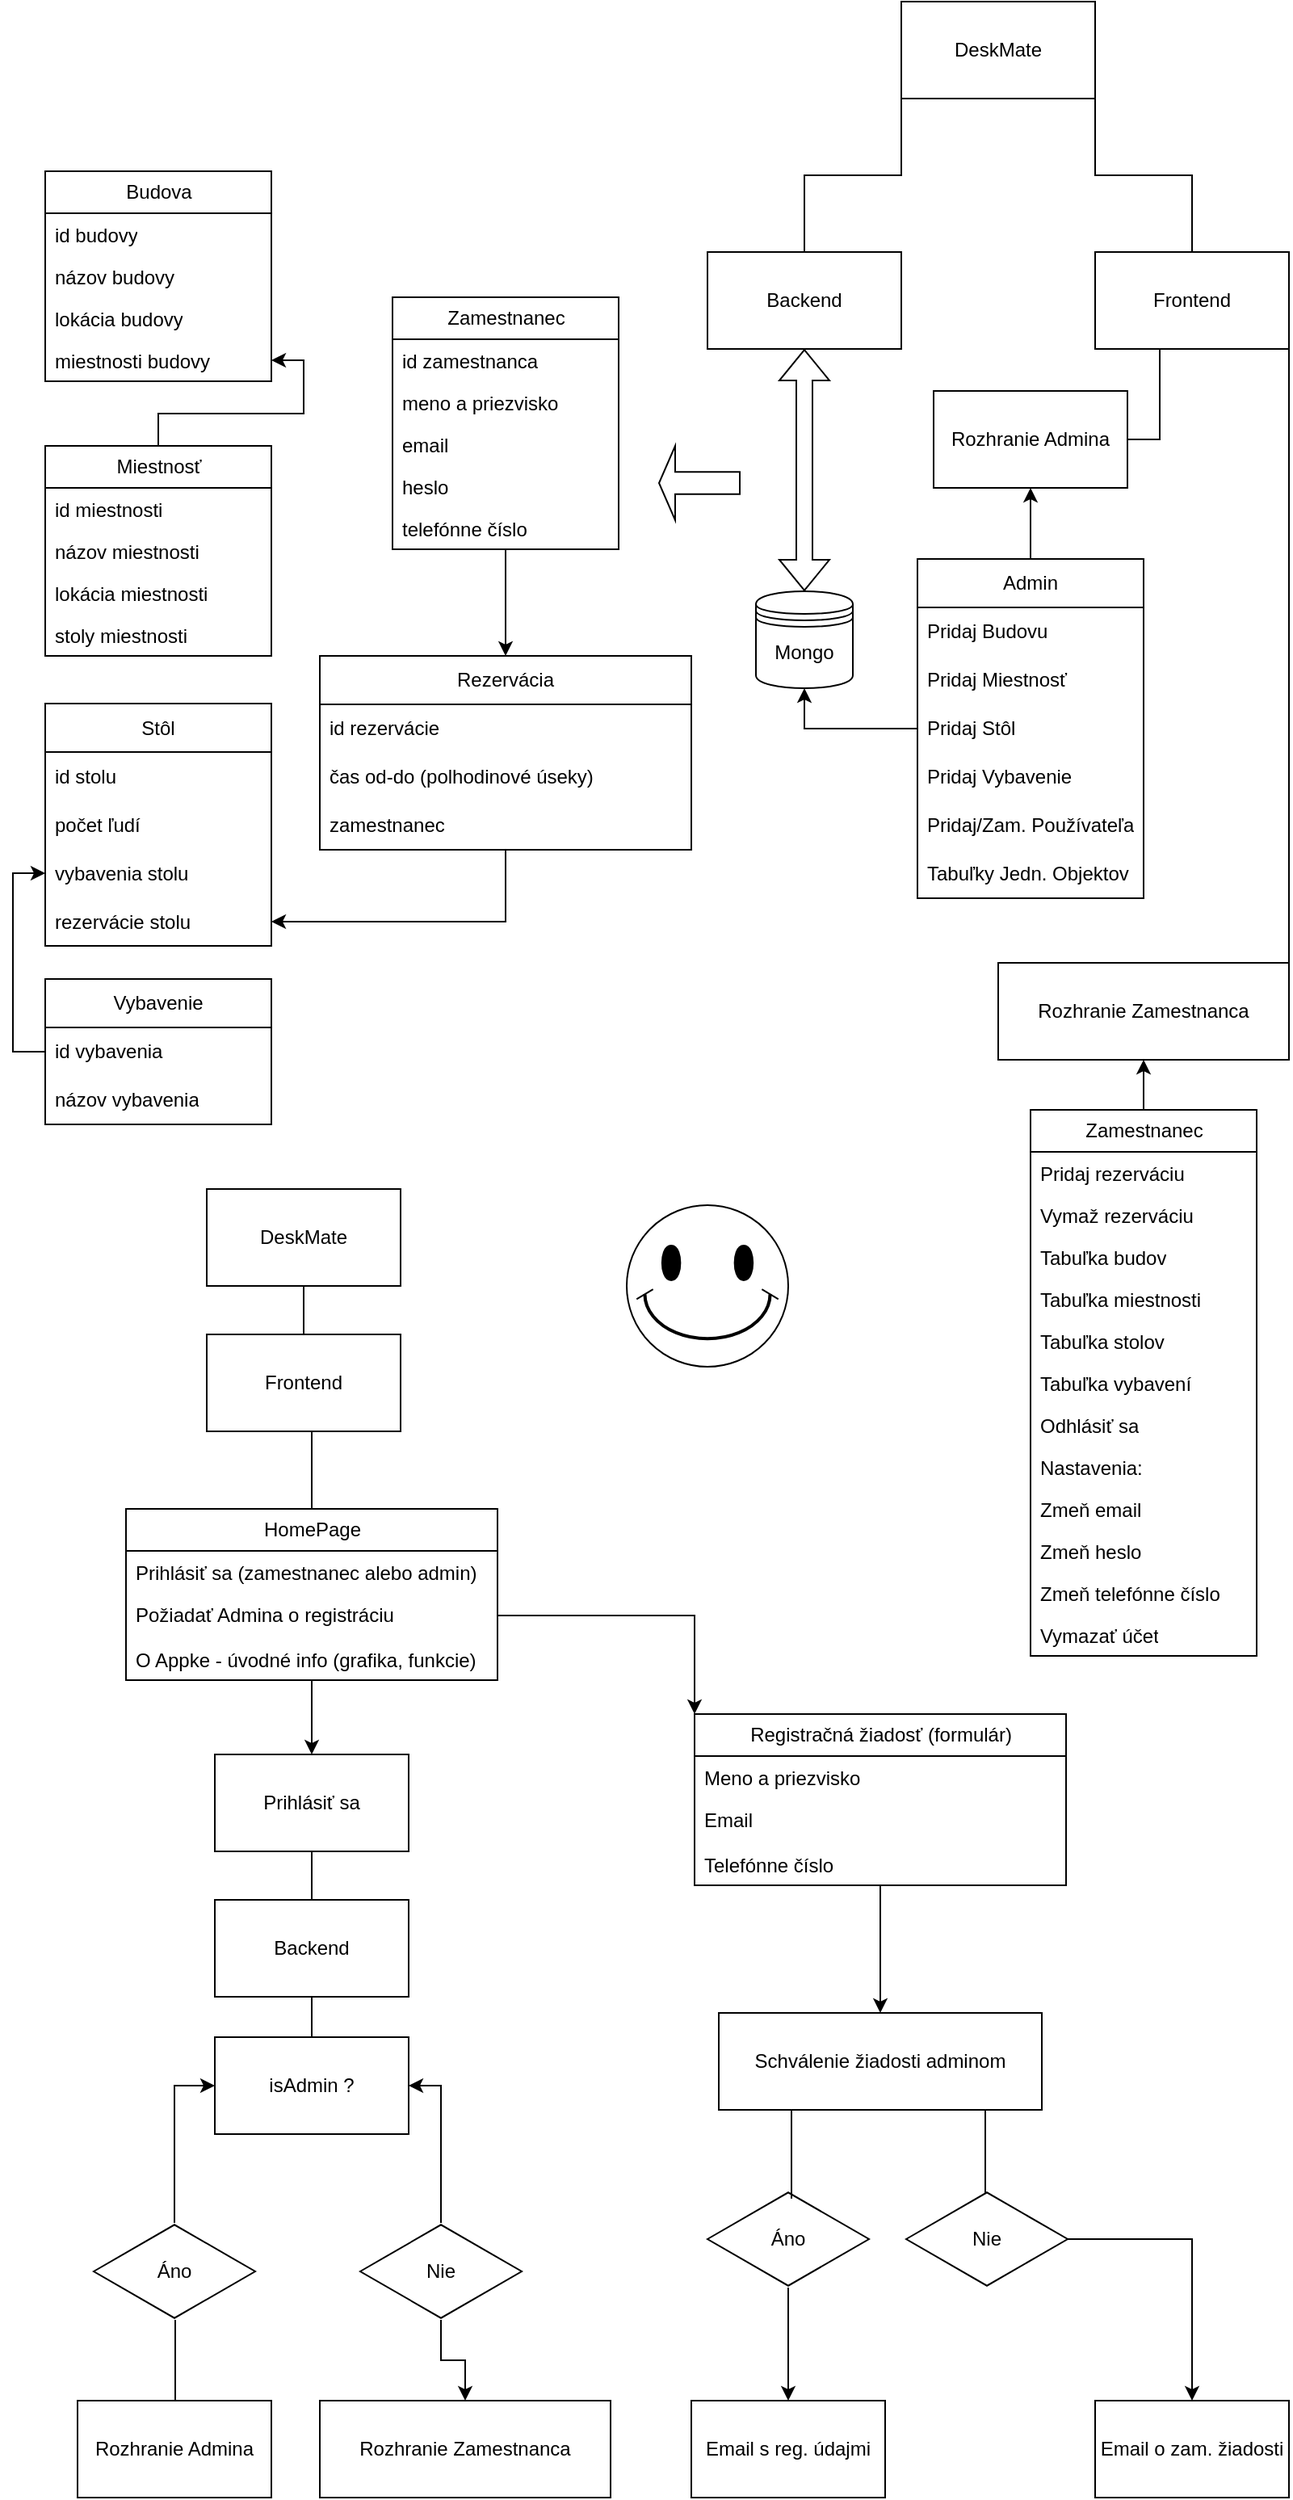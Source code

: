 <mxfile version="24.2.3" type="github">
  <diagram name="Page-1" id="oZuhBYSjez9JarksrdzC">
    <mxGraphModel dx="1042" dy="569" grid="1" gridSize="10" guides="1" tooltips="1" connect="1" arrows="1" fold="1" page="1" pageScale="1" pageWidth="827" pageHeight="1169" math="0" shadow="0">
      <root>
        <mxCell id="0" />
        <mxCell id="1" parent="0" />
        <mxCell id="7eV821tfFIHRaUn_tdl3-109" style="edgeStyle=orthogonalEdgeStyle;rounded=0;orthogonalLoop=1;jettySize=auto;html=1;entryX=0.5;entryY=1;entryDx=0;entryDy=0;" parent="1" source="7eV821tfFIHRaUn_tdl3-3" target="7eV821tfFIHRaUn_tdl3-82" edge="1">
          <mxGeometry relative="1" as="geometry" />
        </mxCell>
        <mxCell id="7eV821tfFIHRaUn_tdl3-110" style="edgeStyle=orthogonalEdgeStyle;rounded=0;orthogonalLoop=1;jettySize=auto;html=1;entryX=0.5;entryY=1;entryDx=0;entryDy=0;" parent="1" source="7eV821tfFIHRaUn_tdl3-3" target="7eV821tfFIHRaUn_tdl3-71" edge="1">
          <mxGeometry relative="1" as="geometry" />
        </mxCell>
        <mxCell id="7eV821tfFIHRaUn_tdl3-3" value="Admin" style="swimlane;fontStyle=0;childLayout=stackLayout;horizontal=1;startSize=30;horizontalStack=0;resizeParent=1;resizeParentMax=0;resizeLast=0;collapsible=1;marginBottom=0;whiteSpace=wrap;html=1;" parent="1" vertex="1">
          <mxGeometry x="580" y="420" width="140" height="210" as="geometry" />
        </mxCell>
        <mxCell id="7eV821tfFIHRaUn_tdl3-6" value="Pridaj Budovu&amp;nbsp;" style="text;strokeColor=none;fillColor=none;align=left;verticalAlign=middle;spacingLeft=4;spacingRight=4;overflow=hidden;points=[[0,0.5],[1,0.5]];portConstraint=eastwest;rotatable=0;whiteSpace=wrap;html=1;" parent="7eV821tfFIHRaUn_tdl3-3" vertex="1">
          <mxGeometry y="30" width="140" height="30" as="geometry" />
        </mxCell>
        <mxCell id="7eV821tfFIHRaUn_tdl3-7" value="Pridaj Miestnosť" style="text;strokeColor=none;fillColor=none;align=left;verticalAlign=middle;spacingLeft=4;spacingRight=4;overflow=hidden;points=[[0,0.5],[1,0.5]];portConstraint=eastwest;rotatable=0;whiteSpace=wrap;html=1;" parent="7eV821tfFIHRaUn_tdl3-3" vertex="1">
          <mxGeometry y="60" width="140" height="30" as="geometry" />
        </mxCell>
        <mxCell id="7eV821tfFIHRaUn_tdl3-8" value="Pridaj Stôl" style="text;strokeColor=none;fillColor=none;align=left;verticalAlign=middle;spacingLeft=4;spacingRight=4;overflow=hidden;points=[[0,0.5],[1,0.5]];portConstraint=eastwest;rotatable=0;whiteSpace=wrap;html=1;" parent="7eV821tfFIHRaUn_tdl3-3" vertex="1">
          <mxGeometry y="90" width="140" height="30" as="geometry" />
        </mxCell>
        <mxCell id="7eV821tfFIHRaUn_tdl3-9" value="Pridaj Vybavenie" style="text;strokeColor=none;fillColor=none;align=left;verticalAlign=middle;spacingLeft=4;spacingRight=4;overflow=hidden;points=[[0,0.5],[1,0.5]];portConstraint=eastwest;rotatable=0;whiteSpace=wrap;html=1;" parent="7eV821tfFIHRaUn_tdl3-3" vertex="1">
          <mxGeometry y="120" width="140" height="30" as="geometry" />
        </mxCell>
        <mxCell id="7eV821tfFIHRaUn_tdl3-153" value="Pridaj/Zam. Používateľa" style="text;strokeColor=none;fillColor=none;align=left;verticalAlign=middle;spacingLeft=4;spacingRight=4;overflow=hidden;points=[[0,0.5],[1,0.5]];portConstraint=eastwest;rotatable=0;whiteSpace=wrap;html=1;" parent="7eV821tfFIHRaUn_tdl3-3" vertex="1">
          <mxGeometry y="150" width="140" height="30" as="geometry" />
        </mxCell>
        <mxCell id="fKRs-jfnS8gb7TYO7JoP-1" value="Tabuľky Jedn. Objektov" style="text;strokeColor=none;fillColor=none;align=left;verticalAlign=middle;spacingLeft=4;spacingRight=4;overflow=hidden;points=[[0,0.5],[1,0.5]];portConstraint=eastwest;rotatable=0;whiteSpace=wrap;html=1;" parent="7eV821tfFIHRaUn_tdl3-3" vertex="1">
          <mxGeometry y="180" width="140" height="30" as="geometry" />
        </mxCell>
        <UserObject label="DeskMate" treeRoot="1" id="7eV821tfFIHRaUn_tdl3-12">
          <mxCell style="whiteSpace=wrap;html=1;align=center;treeFolding=1;treeMoving=1;newEdgeStyle={&quot;edgeStyle&quot;:&quot;elbowEdgeStyle&quot;,&quot;startArrow&quot;:&quot;none&quot;,&quot;endArrow&quot;:&quot;none&quot;};" parent="1" vertex="1">
            <mxGeometry x="570" y="75" width="120" height="60" as="geometry" />
          </mxCell>
        </UserObject>
        <mxCell id="7eV821tfFIHRaUn_tdl3-102" style="edgeStyle=elbowEdgeStyle;rounded=0;orthogonalLoop=1;jettySize=auto;html=1;startArrow=none;endArrow=none;entryX=1;entryY=1;entryDx=0;entryDy=0;" parent="1" source="7eV821tfFIHRaUn_tdl3-53" target="7eV821tfFIHRaUn_tdl3-12" edge="1">
          <mxGeometry relative="1" as="geometry" />
        </mxCell>
        <mxCell id="7eV821tfFIHRaUn_tdl3-111" style="edgeStyle=elbowEdgeStyle;rounded=0;orthogonalLoop=1;jettySize=auto;html=1;startArrow=none;endArrow=none;entryX=1;entryY=0;entryDx=0;entryDy=0;" parent="1" source="7eV821tfFIHRaUn_tdl3-53" target="7eV821tfFIHRaUn_tdl3-83" edge="1">
          <mxGeometry relative="1" as="geometry" />
        </mxCell>
        <UserObject label="Frontend" treeRoot="1" id="7eV821tfFIHRaUn_tdl3-53">
          <mxCell style="whiteSpace=wrap;html=1;align=center;treeFolding=1;treeMoving=1;newEdgeStyle={&quot;edgeStyle&quot;:&quot;elbowEdgeStyle&quot;,&quot;startArrow&quot;:&quot;none&quot;,&quot;endArrow&quot;:&quot;none&quot;};" parent="1" vertex="1">
            <mxGeometry x="690" y="230" width="120" height="60" as="geometry" />
          </mxCell>
        </UserObject>
        <mxCell id="7eV821tfFIHRaUn_tdl3-78" value="" style="group" parent="1" vertex="1" connectable="0">
          <mxGeometry x="420" y="230" width="150" height="270" as="geometry" />
        </mxCell>
        <mxCell id="7eV821tfFIHRaUn_tdl3-76" value="" style="shape=singleArrow;direction=west;whiteSpace=wrap;html=1;" parent="7eV821tfFIHRaUn_tdl3-78" vertex="1">
          <mxGeometry y="120" width="50" height="46" as="geometry" />
        </mxCell>
        <mxCell id="7eV821tfFIHRaUn_tdl3-77" value="" style="group" parent="7eV821tfFIHRaUn_tdl3-78" vertex="1" connectable="0">
          <mxGeometry x="30" width="120" height="270" as="geometry" />
        </mxCell>
        <UserObject label="Backend" treeRoot="1" id="7eV821tfFIHRaUn_tdl3-54">
          <mxCell style="whiteSpace=wrap;html=1;align=center;treeFolding=1;treeMoving=1;newEdgeStyle={&quot;edgeStyle&quot;:&quot;elbowEdgeStyle&quot;,&quot;startArrow&quot;:&quot;none&quot;,&quot;endArrow&quot;:&quot;none&quot;};" parent="7eV821tfFIHRaUn_tdl3-77" vertex="1">
            <mxGeometry width="120" height="60" as="geometry" />
          </mxCell>
        </UserObject>
        <mxCell id="7eV821tfFIHRaUn_tdl3-73" value="" style="group" parent="7eV821tfFIHRaUn_tdl3-77" vertex="1" connectable="0">
          <mxGeometry x="30" y="210" width="60" height="60" as="geometry" />
        </mxCell>
        <mxCell id="7eV821tfFIHRaUn_tdl3-71" value="" style="shape=datastore;whiteSpace=wrap;html=1;" parent="7eV821tfFIHRaUn_tdl3-73" vertex="1">
          <mxGeometry width="60" height="60" as="geometry" />
        </mxCell>
        <mxCell id="7eV821tfFIHRaUn_tdl3-72" value="Mongo" style="text;html=1;align=center;verticalAlign=middle;whiteSpace=wrap;rounded=0;" parent="7eV821tfFIHRaUn_tdl3-73" vertex="1">
          <mxGeometry y="23" width="60" height="30" as="geometry" />
        </mxCell>
        <mxCell id="7eV821tfFIHRaUn_tdl3-75" value="" style="shape=flexArrow;endArrow=classic;startArrow=classic;html=1;rounded=0;entryX=0.5;entryY=1;entryDx=0;entryDy=0;exitX=0.5;exitY=0;exitDx=0;exitDy=0;" parent="7eV821tfFIHRaUn_tdl3-77" source="7eV821tfFIHRaUn_tdl3-71" target="7eV821tfFIHRaUn_tdl3-54" edge="1">
          <mxGeometry width="100" height="100" relative="1" as="geometry">
            <mxPoint y="200" as="sourcePoint" />
            <mxPoint x="100" y="100" as="targetPoint" />
          </mxGeometry>
        </mxCell>
        <mxCell id="7eV821tfFIHRaUn_tdl3-17" value="Budova" style="swimlane;fontStyle=0;childLayout=stackLayout;horizontal=1;startSize=26;fillColor=none;horizontalStack=0;resizeParent=1;resizeParentMax=0;resizeLast=0;collapsible=1;marginBottom=0;html=1;container=0;" parent="1" vertex="1">
          <mxGeometry x="40" y="180" width="140" height="130" as="geometry" />
        </mxCell>
        <mxCell id="7eV821tfFIHRaUn_tdl3-46" style="edgeStyle=orthogonalEdgeStyle;rounded=0;orthogonalLoop=1;jettySize=auto;html=1;entryX=1;entryY=0.5;entryDx=0;entryDy=0;" parent="1" source="7eV821tfFIHRaUn_tdl3-25" target="7eV821tfFIHRaUn_tdl3-35" edge="1">
          <mxGeometry relative="1" as="geometry" />
        </mxCell>
        <mxCell id="7eV821tfFIHRaUn_tdl3-25" value="Miestnosť" style="swimlane;fontStyle=0;childLayout=stackLayout;horizontal=1;startSize=26;fillColor=none;horizontalStack=0;resizeParent=1;resizeParentMax=0;resizeLast=0;collapsible=1;marginBottom=0;html=1;container=0;" parent="1" vertex="1">
          <mxGeometry x="40" y="350" width="140" height="130" as="geometry" />
        </mxCell>
        <mxCell id="7eV821tfFIHRaUn_tdl3-19" value="id budovy" style="text;strokeColor=none;fillColor=none;align=left;verticalAlign=top;spacingLeft=4;spacingRight=4;overflow=hidden;rotatable=0;points=[[0,0.5],[1,0.5]];portConstraint=eastwest;whiteSpace=wrap;html=1;container=0;" parent="1" vertex="1">
          <mxGeometry x="40" y="206" width="140" height="26" as="geometry" />
        </mxCell>
        <mxCell id="7eV821tfFIHRaUn_tdl3-20" value="názov budovy" style="text;strokeColor=none;fillColor=none;align=left;verticalAlign=top;spacingLeft=4;spacingRight=4;overflow=hidden;rotatable=0;points=[[0,0.5],[1,0.5]];portConstraint=eastwest;whiteSpace=wrap;html=1;container=0;" parent="1" vertex="1">
          <mxGeometry x="40" y="232" width="140" height="26" as="geometry" />
        </mxCell>
        <mxCell id="7eV821tfFIHRaUn_tdl3-24" value="lokácia budovy" style="text;strokeColor=none;fillColor=none;align=left;verticalAlign=top;spacingLeft=4;spacingRight=4;overflow=hidden;rotatable=0;points=[[0,0.5],[1,0.5]];portConstraint=eastwest;whiteSpace=wrap;html=1;container=0;" parent="1" vertex="1">
          <mxGeometry x="40" y="258" width="140" height="26" as="geometry" />
        </mxCell>
        <mxCell id="7eV821tfFIHRaUn_tdl3-35" value="miestnosti budovy" style="text;strokeColor=none;fillColor=none;align=left;verticalAlign=top;spacingLeft=4;spacingRight=4;overflow=hidden;rotatable=0;points=[[0,0.5],[1,0.5]];portConstraint=eastwest;whiteSpace=wrap;html=1;container=0;" parent="1" vertex="1">
          <mxGeometry x="40" y="284" width="140" height="26" as="geometry" />
        </mxCell>
        <mxCell id="7eV821tfFIHRaUn_tdl3-27" value="id miestnosti" style="text;strokeColor=none;fillColor=none;align=left;verticalAlign=top;spacingLeft=4;spacingRight=4;overflow=hidden;rotatable=0;points=[[0,0.5],[1,0.5]];portConstraint=eastwest;whiteSpace=wrap;html=1;container=0;" parent="1" vertex="1">
          <mxGeometry x="40" y="376" width="140" height="26" as="geometry" />
        </mxCell>
        <mxCell id="7eV821tfFIHRaUn_tdl3-28" value="názov miestnosti" style="text;strokeColor=none;fillColor=none;align=left;verticalAlign=top;spacingLeft=4;spacingRight=4;overflow=hidden;rotatable=0;points=[[0,0.5],[1,0.5]];portConstraint=eastwest;whiteSpace=wrap;html=1;container=0;" parent="1" vertex="1">
          <mxGeometry x="40" y="402" width="140" height="26" as="geometry" />
        </mxCell>
        <mxCell id="7eV821tfFIHRaUn_tdl3-29" value="lokácia miestnosti" style="text;strokeColor=none;fillColor=none;align=left;verticalAlign=top;spacingLeft=4;spacingRight=4;overflow=hidden;rotatable=0;points=[[0,0.5],[1,0.5]];portConstraint=eastwest;whiteSpace=wrap;html=1;container=0;" parent="1" vertex="1">
          <mxGeometry x="40" y="428" width="140" height="26" as="geometry" />
        </mxCell>
        <mxCell id="7eV821tfFIHRaUn_tdl3-30" value="stoly miestnosti" style="text;strokeColor=none;fillColor=none;align=left;verticalAlign=top;spacingLeft=4;spacingRight=4;overflow=hidden;rotatable=0;points=[[0,0.5],[1,0.5]];portConstraint=eastwest;whiteSpace=wrap;html=1;container=0;" parent="1" vertex="1">
          <mxGeometry x="40" y="454" width="140" height="26" as="geometry" />
        </mxCell>
        <mxCell id="HlGKzopHsNnBt6nVCNmD-29" style="edgeStyle=orthogonalEdgeStyle;rounded=0;orthogonalLoop=1;jettySize=auto;html=1;entryX=0.5;entryY=0;entryDx=0;entryDy=0;" edge="1" parent="1" source="7eV821tfFIHRaUn_tdl3-89" target="HlGKzopHsNnBt6nVCNmD-18">
          <mxGeometry relative="1" as="geometry" />
        </mxCell>
        <mxCell id="7eV821tfFIHRaUn_tdl3-89" value="Zamestnanec" style="swimlane;fontStyle=0;childLayout=stackLayout;horizontal=1;startSize=26;fillColor=none;horizontalStack=0;resizeParent=1;resizeParentMax=0;resizeLast=0;collapsible=1;marginBottom=0;html=1;" parent="1" vertex="1">
          <mxGeometry x="255" y="258" width="140" height="156" as="geometry" />
        </mxCell>
        <mxCell id="7eV821tfFIHRaUn_tdl3-90" value="id zamestnanca" style="text;strokeColor=none;fillColor=none;align=left;verticalAlign=top;spacingLeft=4;spacingRight=4;overflow=hidden;rotatable=0;points=[[0,0.5],[1,0.5]];portConstraint=eastwest;whiteSpace=wrap;html=1;" parent="7eV821tfFIHRaUn_tdl3-89" vertex="1">
          <mxGeometry y="26" width="140" height="26" as="geometry" />
        </mxCell>
        <mxCell id="7eV821tfFIHRaUn_tdl3-91" value="meno a priezvisko" style="text;strokeColor=none;fillColor=none;align=left;verticalAlign=top;spacingLeft=4;spacingRight=4;overflow=hidden;rotatable=0;points=[[0,0.5],[1,0.5]];portConstraint=eastwest;whiteSpace=wrap;html=1;" parent="7eV821tfFIHRaUn_tdl3-89" vertex="1">
          <mxGeometry y="52" width="140" height="26" as="geometry" />
        </mxCell>
        <mxCell id="7eV821tfFIHRaUn_tdl3-92" value="email" style="text;strokeColor=none;fillColor=none;align=left;verticalAlign=top;spacingLeft=4;spacingRight=4;overflow=hidden;rotatable=0;points=[[0,0.5],[1,0.5]];portConstraint=eastwest;whiteSpace=wrap;html=1;" parent="7eV821tfFIHRaUn_tdl3-89" vertex="1">
          <mxGeometry y="78" width="140" height="26" as="geometry" />
        </mxCell>
        <mxCell id="7eV821tfFIHRaUn_tdl3-93" value="heslo" style="text;strokeColor=none;fillColor=none;align=left;verticalAlign=top;spacingLeft=4;spacingRight=4;overflow=hidden;rotatable=0;points=[[0,0.5],[1,0.5]];portConstraint=eastwest;whiteSpace=wrap;html=1;" parent="7eV821tfFIHRaUn_tdl3-89" vertex="1">
          <mxGeometry y="104" width="140" height="26" as="geometry" />
        </mxCell>
        <mxCell id="7eV821tfFIHRaUn_tdl3-94" value="telefónne číslo" style="text;strokeColor=none;fillColor=none;align=left;verticalAlign=top;spacingLeft=4;spacingRight=4;overflow=hidden;rotatable=0;points=[[0,0.5],[1,0.5]];portConstraint=eastwest;whiteSpace=wrap;html=1;" parent="7eV821tfFIHRaUn_tdl3-89" vertex="1">
          <mxGeometry y="130" width="140" height="26" as="geometry" />
        </mxCell>
        <mxCell id="7eV821tfFIHRaUn_tdl3-101" style="edgeStyle=elbowEdgeStyle;rounded=0;orthogonalLoop=1;jettySize=auto;html=1;startArrow=none;endArrow=none;entryX=0;entryY=1;entryDx=0;entryDy=0;" parent="1" source="7eV821tfFIHRaUn_tdl3-54" target="7eV821tfFIHRaUn_tdl3-12" edge="1">
          <mxGeometry relative="1" as="geometry" />
        </mxCell>
        <mxCell id="7eV821tfFIHRaUn_tdl3-108" style="edgeStyle=elbowEdgeStyle;rounded=0;orthogonalLoop=1;jettySize=auto;html=1;startArrow=none;endArrow=none;entryX=0.5;entryY=1;entryDx=0;entryDy=0;" parent="1" source="7eV821tfFIHRaUn_tdl3-82" target="7eV821tfFIHRaUn_tdl3-53" edge="1">
          <mxGeometry relative="1" as="geometry" />
        </mxCell>
        <UserObject label="Rozhranie Admina" treeRoot="1" id="7eV821tfFIHRaUn_tdl3-82">
          <mxCell style="whiteSpace=wrap;html=1;align=center;treeFolding=1;treeMoving=1;newEdgeStyle={&quot;edgeStyle&quot;:&quot;elbowEdgeStyle&quot;,&quot;startArrow&quot;:&quot;none&quot;,&quot;endArrow&quot;:&quot;none&quot;};" parent="1" vertex="1">
            <mxGeometry x="590" y="316" width="120" height="60" as="geometry" />
          </mxCell>
        </UserObject>
        <UserObject label="Rozhranie Zamestnanca" treeRoot="1" id="7eV821tfFIHRaUn_tdl3-83">
          <mxCell style="whiteSpace=wrap;html=1;align=center;treeFolding=1;treeMoving=1;newEdgeStyle={&quot;edgeStyle&quot;:&quot;elbowEdgeStyle&quot;,&quot;startArrow&quot;:&quot;none&quot;,&quot;endArrow&quot;:&quot;none&quot;};" parent="1" vertex="1">
            <mxGeometry x="630" y="670" width="180" height="60" as="geometry" />
          </mxCell>
        </UserObject>
        <mxCell id="7eV821tfFIHRaUn_tdl3-131" style="edgeStyle=elbowEdgeStyle;rounded=0;orthogonalLoop=1;jettySize=auto;html=1;startArrow=none;endArrow=none;entryX=0.5;entryY=0;entryDx=0;entryDy=0;" parent="1" source="7eV821tfFIHRaUn_tdl3-112" target="7eV821tfFIHRaUn_tdl3-114" edge="1">
          <mxGeometry relative="1" as="geometry" />
        </mxCell>
        <UserObject label="DeskMate" treeRoot="1" id="7eV821tfFIHRaUn_tdl3-112">
          <mxCell style="whiteSpace=wrap;html=1;align=center;treeFolding=1;treeMoving=1;newEdgeStyle={&quot;edgeStyle&quot;:&quot;elbowEdgeStyle&quot;,&quot;startArrow&quot;:&quot;none&quot;,&quot;endArrow&quot;:&quot;none&quot;};" parent="1" vertex="1">
            <mxGeometry x="140" y="810" width="120" height="60" as="geometry" />
          </mxCell>
        </UserObject>
        <mxCell id="7eV821tfFIHRaUn_tdl3-113" value="" style="verticalLabelPosition=bottom;verticalAlign=top;html=1;shape=mxgraph.basic.smiley" parent="1" vertex="1">
          <mxGeometry x="400" y="820" width="100" height="100" as="geometry" />
        </mxCell>
        <mxCell id="7eV821tfFIHRaUn_tdl3-132" style="edgeStyle=elbowEdgeStyle;rounded=0;orthogonalLoop=1;jettySize=auto;html=1;startArrow=none;endArrow=none;entryX=0.5;entryY=0;entryDx=0;entryDy=0;" parent="1" source="7eV821tfFIHRaUn_tdl3-114" target="7eV821tfFIHRaUn_tdl3-127" edge="1">
          <mxGeometry relative="1" as="geometry" />
        </mxCell>
        <UserObject label="Frontend" treeRoot="1" id="7eV821tfFIHRaUn_tdl3-114">
          <mxCell style="whiteSpace=wrap;html=1;align=center;treeFolding=1;treeMoving=1;newEdgeStyle={&quot;edgeStyle&quot;:&quot;elbowEdgeStyle&quot;,&quot;startArrow&quot;:&quot;none&quot;,&quot;endArrow&quot;:&quot;none&quot;};" parent="1" vertex="1">
            <mxGeometry x="140" y="900" width="120" height="60" as="geometry" />
          </mxCell>
        </UserObject>
        <mxCell id="7eV821tfFIHRaUn_tdl3-124" style="edgeStyle=orthogonalEdgeStyle;rounded=0;orthogonalLoop=1;jettySize=auto;html=1;entryX=0.5;entryY=1;entryDx=0;entryDy=0;" parent="1" source="7eV821tfFIHRaUn_tdl3-115" target="7eV821tfFIHRaUn_tdl3-83" edge="1">
          <mxGeometry relative="1" as="geometry" />
        </mxCell>
        <mxCell id="7eV821tfFIHRaUn_tdl3-115" value="Zamestnanec" style="swimlane;fontStyle=0;childLayout=stackLayout;horizontal=1;startSize=26;fillColor=none;horizontalStack=0;resizeParent=1;resizeParentMax=0;resizeLast=0;collapsible=1;marginBottom=0;html=1;" parent="1" vertex="1">
          <mxGeometry x="650" y="761" width="140" height="338" as="geometry" />
        </mxCell>
        <mxCell id="7eV821tfFIHRaUn_tdl3-116" value="Pridaj rezerváciu" style="text;strokeColor=none;fillColor=none;align=left;verticalAlign=top;spacingLeft=4;spacingRight=4;overflow=hidden;rotatable=0;points=[[0,0.5],[1,0.5]];portConstraint=eastwest;whiteSpace=wrap;html=1;" parent="7eV821tfFIHRaUn_tdl3-115" vertex="1">
          <mxGeometry y="26" width="140" height="26" as="geometry" />
        </mxCell>
        <mxCell id="7eV821tfFIHRaUn_tdl3-118" value="Vymaž rezerváciu" style="text;strokeColor=none;fillColor=none;align=left;verticalAlign=top;spacingLeft=4;spacingRight=4;overflow=hidden;rotatable=0;points=[[0,0.5],[1,0.5]];portConstraint=eastwest;whiteSpace=wrap;html=1;" parent="7eV821tfFIHRaUn_tdl3-115" vertex="1">
          <mxGeometry y="52" width="140" height="26" as="geometry" />
        </mxCell>
        <mxCell id="7eV821tfFIHRaUn_tdl3-117" value="Tabuľka budov" style="text;strokeColor=none;fillColor=none;align=left;verticalAlign=top;spacingLeft=4;spacingRight=4;overflow=hidden;rotatable=0;points=[[0,0.5],[1,0.5]];portConstraint=eastwest;whiteSpace=wrap;html=1;" parent="7eV821tfFIHRaUn_tdl3-115" vertex="1">
          <mxGeometry y="78" width="140" height="26" as="geometry" />
        </mxCell>
        <mxCell id="fKRs-jfnS8gb7TYO7JoP-2" value="Tabuľka miestnosti" style="text;strokeColor=none;fillColor=none;align=left;verticalAlign=top;spacingLeft=4;spacingRight=4;overflow=hidden;rotatable=0;points=[[0,0.5],[1,0.5]];portConstraint=eastwest;whiteSpace=wrap;html=1;" parent="7eV821tfFIHRaUn_tdl3-115" vertex="1">
          <mxGeometry y="104" width="140" height="26" as="geometry" />
        </mxCell>
        <mxCell id="fKRs-jfnS8gb7TYO7JoP-3" value="Tabuľka stolov" style="text;strokeColor=none;fillColor=none;align=left;verticalAlign=top;spacingLeft=4;spacingRight=4;overflow=hidden;rotatable=0;points=[[0,0.5],[1,0.5]];portConstraint=eastwest;whiteSpace=wrap;html=1;" parent="7eV821tfFIHRaUn_tdl3-115" vertex="1">
          <mxGeometry y="130" width="140" height="26" as="geometry" />
        </mxCell>
        <mxCell id="fKRs-jfnS8gb7TYO7JoP-4" value="Tabuľka vybavení" style="text;strokeColor=none;fillColor=none;align=left;verticalAlign=top;spacingLeft=4;spacingRight=4;overflow=hidden;rotatable=0;points=[[0,0.5],[1,0.5]];portConstraint=eastwest;whiteSpace=wrap;html=1;" parent="7eV821tfFIHRaUn_tdl3-115" vertex="1">
          <mxGeometry y="156" width="140" height="26" as="geometry" />
        </mxCell>
        <mxCell id="7eV821tfFIHRaUn_tdl3-126" value="Odhlásiť sa" style="text;strokeColor=none;fillColor=none;align=left;verticalAlign=top;spacingLeft=4;spacingRight=4;overflow=hidden;rotatable=0;points=[[0,0.5],[1,0.5]];portConstraint=eastwest;whiteSpace=wrap;html=1;" parent="7eV821tfFIHRaUn_tdl3-115" vertex="1">
          <mxGeometry y="182" width="140" height="26" as="geometry" />
        </mxCell>
        <mxCell id="7eV821tfFIHRaUn_tdl3-119" value="Nastavenia:" style="text;strokeColor=none;fillColor=none;align=left;verticalAlign=top;spacingLeft=4;spacingRight=4;overflow=hidden;rotatable=0;points=[[0,0.5],[1,0.5]];portConstraint=eastwest;whiteSpace=wrap;html=1;" parent="7eV821tfFIHRaUn_tdl3-115" vertex="1">
          <mxGeometry y="208" width="140" height="26" as="geometry" />
        </mxCell>
        <mxCell id="7eV821tfFIHRaUn_tdl3-120" value="Zmeň email" style="text;strokeColor=none;fillColor=none;align=left;verticalAlign=top;spacingLeft=4;spacingRight=4;overflow=hidden;rotatable=0;points=[[0,0.5],[1,0.5]];portConstraint=eastwest;whiteSpace=wrap;html=1;" parent="7eV821tfFIHRaUn_tdl3-115" vertex="1">
          <mxGeometry y="234" width="140" height="26" as="geometry" />
        </mxCell>
        <mxCell id="7eV821tfFIHRaUn_tdl3-121" value="Zmeň heslo" style="text;strokeColor=none;fillColor=none;align=left;verticalAlign=top;spacingLeft=4;spacingRight=4;overflow=hidden;rotatable=0;points=[[0,0.5],[1,0.5]];portConstraint=eastwest;whiteSpace=wrap;html=1;" parent="7eV821tfFIHRaUn_tdl3-115" vertex="1">
          <mxGeometry y="260" width="140" height="26" as="geometry" />
        </mxCell>
        <mxCell id="7eV821tfFIHRaUn_tdl3-122" value="Zmeň telefónne číslo" style="text;strokeColor=none;fillColor=none;align=left;verticalAlign=top;spacingLeft=4;spacingRight=4;overflow=hidden;rotatable=0;points=[[0,0.5],[1,0.5]];portConstraint=eastwest;whiteSpace=wrap;html=1;" parent="7eV821tfFIHRaUn_tdl3-115" vertex="1">
          <mxGeometry y="286" width="140" height="26" as="geometry" />
        </mxCell>
        <mxCell id="7eV821tfFIHRaUn_tdl3-123" value="Vymazať účet" style="text;strokeColor=none;fillColor=none;align=left;verticalAlign=top;spacingLeft=4;spacingRight=4;overflow=hidden;rotatable=0;points=[[0,0.5],[1,0.5]];portConstraint=eastwest;whiteSpace=wrap;html=1;" parent="7eV821tfFIHRaUn_tdl3-115" vertex="1">
          <mxGeometry y="312" width="140" height="26" as="geometry" />
        </mxCell>
        <mxCell id="7eV821tfFIHRaUn_tdl3-163" style="edgeStyle=orthogonalEdgeStyle;rounded=0;orthogonalLoop=1;jettySize=auto;html=1;entryX=0.5;entryY=0;entryDx=0;entryDy=0;" parent="1" source="7eV821tfFIHRaUn_tdl3-127" target="7eV821tfFIHRaUn_tdl3-162" edge="1">
          <mxGeometry relative="1" as="geometry" />
        </mxCell>
        <mxCell id="7eV821tfFIHRaUn_tdl3-127" value="HomePage" style="swimlane;fontStyle=0;childLayout=stackLayout;horizontal=1;startSize=26;fillColor=none;horizontalStack=0;resizeParent=1;resizeParentMax=0;resizeLast=0;collapsible=1;marginBottom=0;html=1;" parent="1" vertex="1">
          <mxGeometry x="90" y="1008" width="230" height="106" as="geometry" />
        </mxCell>
        <mxCell id="7eV821tfFIHRaUn_tdl3-128" value="Prihlásiť sa (zamestnanec alebo admin)&amp;nbsp;" style="text;strokeColor=none;fillColor=none;align=left;verticalAlign=top;spacingLeft=4;spacingRight=4;overflow=hidden;rotatable=0;points=[[0,0.5],[1,0.5]];portConstraint=eastwest;whiteSpace=wrap;html=1;" parent="7eV821tfFIHRaUn_tdl3-127" vertex="1">
          <mxGeometry y="26" width="230" height="26" as="geometry" />
        </mxCell>
        <mxCell id="7eV821tfFIHRaUn_tdl3-129" value="Požiadať Admina o registráciu" style="text;strokeColor=none;fillColor=none;align=left;verticalAlign=top;spacingLeft=4;spacingRight=4;overflow=hidden;rotatable=0;points=[[0,0.5],[1,0.5]];portConstraint=eastwest;whiteSpace=wrap;html=1;" parent="7eV821tfFIHRaUn_tdl3-127" vertex="1">
          <mxGeometry y="52" width="230" height="28" as="geometry" />
        </mxCell>
        <mxCell id="7eV821tfFIHRaUn_tdl3-130" value="O Appke - úvodné info (grafika, funkcie)" style="text;strokeColor=none;fillColor=none;align=left;verticalAlign=top;spacingLeft=4;spacingRight=4;overflow=hidden;rotatable=0;points=[[0,0.5],[1,0.5]];portConstraint=eastwest;whiteSpace=wrap;html=1;" parent="7eV821tfFIHRaUn_tdl3-127" vertex="1">
          <mxGeometry y="80" width="230" height="26" as="geometry" />
        </mxCell>
        <mxCell id="7eV821tfFIHRaUn_tdl3-161" style="edgeStyle=orthogonalEdgeStyle;rounded=0;orthogonalLoop=1;jettySize=auto;html=1;entryX=0.5;entryY=0;entryDx=0;entryDy=0;" parent="1" source="7eV821tfFIHRaUn_tdl3-133" target="7eV821tfFIHRaUn_tdl3-139" edge="1">
          <mxGeometry relative="1" as="geometry" />
        </mxCell>
        <mxCell id="7eV821tfFIHRaUn_tdl3-133" value="Registračná žiadosť (formulár)" style="swimlane;fontStyle=0;childLayout=stackLayout;horizontal=1;startSize=26;fillColor=none;horizontalStack=0;resizeParent=1;resizeParentMax=0;resizeLast=0;collapsible=1;marginBottom=0;html=1;" parent="1" vertex="1">
          <mxGeometry x="442" y="1135" width="230" height="106" as="geometry" />
        </mxCell>
        <mxCell id="7eV821tfFIHRaUn_tdl3-134" value="Meno a priezvisko" style="text;strokeColor=none;fillColor=none;align=left;verticalAlign=top;spacingLeft=4;spacingRight=4;overflow=hidden;rotatable=0;points=[[0,0.5],[1,0.5]];portConstraint=eastwest;whiteSpace=wrap;html=1;" parent="7eV821tfFIHRaUn_tdl3-133" vertex="1">
          <mxGeometry y="26" width="230" height="26" as="geometry" />
        </mxCell>
        <mxCell id="7eV821tfFIHRaUn_tdl3-135" value="Email" style="text;strokeColor=none;fillColor=none;align=left;verticalAlign=top;spacingLeft=4;spacingRight=4;overflow=hidden;rotatable=0;points=[[0,0.5],[1,0.5]];portConstraint=eastwest;whiteSpace=wrap;html=1;" parent="7eV821tfFIHRaUn_tdl3-133" vertex="1">
          <mxGeometry y="52" width="230" height="28" as="geometry" />
        </mxCell>
        <mxCell id="7eV821tfFIHRaUn_tdl3-136" value="Telefónne číslo" style="text;strokeColor=none;fillColor=none;align=left;verticalAlign=top;spacingLeft=4;spacingRight=4;overflow=hidden;rotatable=0;points=[[0,0.5],[1,0.5]];portConstraint=eastwest;whiteSpace=wrap;html=1;" parent="7eV821tfFIHRaUn_tdl3-133" vertex="1">
          <mxGeometry y="80" width="230" height="26" as="geometry" />
        </mxCell>
        <mxCell id="7eV821tfFIHRaUn_tdl3-137" style="edgeStyle=orthogonalEdgeStyle;rounded=0;orthogonalLoop=1;jettySize=auto;html=1;entryX=0;entryY=0;entryDx=0;entryDy=0;" parent="1" source="7eV821tfFIHRaUn_tdl3-129" target="7eV821tfFIHRaUn_tdl3-133" edge="1">
          <mxGeometry relative="1" as="geometry" />
        </mxCell>
        <mxCell id="7eV821tfFIHRaUn_tdl3-150" style="edgeStyle=elbowEdgeStyle;rounded=0;orthogonalLoop=1;jettySize=auto;html=1;startArrow=none;endArrow=none;" parent="1" source="7eV821tfFIHRaUn_tdl3-139" edge="1">
          <mxGeometry relative="1" as="geometry">
            <mxPoint x="622" y="1435" as="targetPoint" />
          </mxGeometry>
        </mxCell>
        <UserObject label="Schválenie žiadosti adminom" treeRoot="1" id="7eV821tfFIHRaUn_tdl3-139">
          <mxCell style="whiteSpace=wrap;html=1;align=center;treeFolding=1;treeMoving=1;newEdgeStyle={&quot;edgeStyle&quot;:&quot;elbowEdgeStyle&quot;,&quot;startArrow&quot;:&quot;none&quot;,&quot;endArrow&quot;:&quot;none&quot;};" parent="1" vertex="1">
            <mxGeometry x="457" y="1320" width="200" height="60" as="geometry" />
          </mxCell>
        </UserObject>
        <mxCell id="7eV821tfFIHRaUn_tdl3-144" value="" style="group" parent="1" vertex="1" connectable="0">
          <mxGeometry x="450" y="1430" width="100" height="60" as="geometry" />
        </mxCell>
        <mxCell id="7eV821tfFIHRaUn_tdl3-140" value="" style="html=1;whiteSpace=wrap;aspect=fixed;shape=isoRectangle;" parent="7eV821tfFIHRaUn_tdl3-144" vertex="1">
          <mxGeometry width="100" height="60" as="geometry" />
        </mxCell>
        <mxCell id="7eV821tfFIHRaUn_tdl3-142" value="Áno" style="text;html=1;align=center;verticalAlign=middle;whiteSpace=wrap;rounded=0;" parent="7eV821tfFIHRaUn_tdl3-144" vertex="1">
          <mxGeometry x="20" y="15" width="60" height="30" as="geometry" />
        </mxCell>
        <mxCell id="7eV821tfFIHRaUn_tdl3-145" value="" style="group" parent="1" vertex="1" connectable="0">
          <mxGeometry x="573" y="1430" width="100" height="60" as="geometry" />
        </mxCell>
        <mxCell id="7eV821tfFIHRaUn_tdl3-141" value="" style="html=1;whiteSpace=wrap;aspect=fixed;shape=isoRectangle;" parent="7eV821tfFIHRaUn_tdl3-145" vertex="1">
          <mxGeometry width="100" height="60" as="geometry" />
        </mxCell>
        <mxCell id="7eV821tfFIHRaUn_tdl3-143" value="Nie" style="text;html=1;align=center;verticalAlign=middle;whiteSpace=wrap;rounded=0;" parent="7eV821tfFIHRaUn_tdl3-145" vertex="1">
          <mxGeometry x="20" y="15" width="60" height="30" as="geometry" />
        </mxCell>
        <mxCell id="7eV821tfFIHRaUn_tdl3-149" style="edgeStyle=elbowEdgeStyle;rounded=0;orthogonalLoop=1;jettySize=auto;html=1;startArrow=none;endArrow=none;entryX=0.52;entryY=0.083;entryDx=0;entryDy=0;entryPerimeter=0;" parent="1" source="7eV821tfFIHRaUn_tdl3-139" target="7eV821tfFIHRaUn_tdl3-140" edge="1">
          <mxGeometry relative="1" as="geometry" />
        </mxCell>
        <UserObject label="Email s reg. údajmi" treeRoot="1" id="7eV821tfFIHRaUn_tdl3-155">
          <mxCell style="whiteSpace=wrap;html=1;align=center;treeFolding=1;treeMoving=1;newEdgeStyle={&quot;edgeStyle&quot;:&quot;elbowEdgeStyle&quot;,&quot;startArrow&quot;:&quot;none&quot;,&quot;endArrow&quot;:&quot;none&quot;};" parent="1" vertex="1">
            <mxGeometry x="440" y="1560" width="120" height="60" as="geometry" />
          </mxCell>
        </UserObject>
        <mxCell id="7eV821tfFIHRaUn_tdl3-158" style="edgeStyle=orthogonalEdgeStyle;rounded=0;orthogonalLoop=1;jettySize=auto;html=1;entryX=0.5;entryY=0;entryDx=0;entryDy=0;" parent="1" source="7eV821tfFIHRaUn_tdl3-140" target="7eV821tfFIHRaUn_tdl3-155" edge="1">
          <mxGeometry relative="1" as="geometry" />
        </mxCell>
        <UserObject label="Email o zam. žiadosti" treeRoot="1" id="7eV821tfFIHRaUn_tdl3-159">
          <mxCell style="whiteSpace=wrap;html=1;align=center;treeFolding=1;treeMoving=1;newEdgeStyle={&quot;edgeStyle&quot;:&quot;elbowEdgeStyle&quot;,&quot;startArrow&quot;:&quot;none&quot;,&quot;endArrow&quot;:&quot;none&quot;};" parent="1" vertex="1">
            <mxGeometry x="690" y="1560" width="120" height="60" as="geometry" />
          </mxCell>
        </UserObject>
        <mxCell id="7eV821tfFIHRaUn_tdl3-160" style="edgeStyle=orthogonalEdgeStyle;rounded=0;orthogonalLoop=1;jettySize=auto;html=1;entryX=0.5;entryY=0;entryDx=0;entryDy=0;" parent="1" source="7eV821tfFIHRaUn_tdl3-141" target="7eV821tfFIHRaUn_tdl3-159" edge="1">
          <mxGeometry relative="1" as="geometry" />
        </mxCell>
        <mxCell id="7eV821tfFIHRaUn_tdl3-165" style="edgeStyle=elbowEdgeStyle;rounded=0;orthogonalLoop=1;jettySize=auto;html=1;startArrow=none;endArrow=none;entryX=0.5;entryY=0;entryDx=0;entryDy=0;" parent="1" source="7eV821tfFIHRaUn_tdl3-162" target="7eV821tfFIHRaUn_tdl3-164" edge="1">
          <mxGeometry relative="1" as="geometry" />
        </mxCell>
        <UserObject label="Prihlásiť sa" treeRoot="1" id="7eV821tfFIHRaUn_tdl3-162">
          <mxCell style="whiteSpace=wrap;html=1;align=center;treeFolding=1;treeMoving=1;newEdgeStyle={&quot;edgeStyle&quot;:&quot;elbowEdgeStyle&quot;,&quot;startArrow&quot;:&quot;none&quot;,&quot;endArrow&quot;:&quot;none&quot;};" parent="1" vertex="1">
            <mxGeometry x="145" y="1160" width="120" height="60" as="geometry" />
          </mxCell>
        </UserObject>
        <mxCell id="7eV821tfFIHRaUn_tdl3-167" style="edgeStyle=elbowEdgeStyle;rounded=0;orthogonalLoop=1;jettySize=auto;html=1;startArrow=none;endArrow=none;entryX=0.5;entryY=0;entryDx=0;entryDy=0;" parent="1" source="7eV821tfFIHRaUn_tdl3-164" target="7eV821tfFIHRaUn_tdl3-166" edge="1">
          <mxGeometry relative="1" as="geometry" />
        </mxCell>
        <UserObject label="Backend" treeRoot="1" id="7eV821tfFIHRaUn_tdl3-164">
          <mxCell style="whiteSpace=wrap;html=1;align=center;treeFolding=1;treeMoving=1;newEdgeStyle={&quot;edgeStyle&quot;:&quot;elbowEdgeStyle&quot;,&quot;startArrow&quot;:&quot;none&quot;,&quot;endArrow&quot;:&quot;none&quot;};" parent="1" vertex="1">
            <mxGeometry x="145" y="1250" width="120" height="60" as="geometry" />
          </mxCell>
        </UserObject>
        <UserObject label="isAdmin ?" treeRoot="1" id="7eV821tfFIHRaUn_tdl3-166">
          <mxCell style="whiteSpace=wrap;html=1;align=center;treeFolding=1;treeMoving=1;newEdgeStyle={&quot;edgeStyle&quot;:&quot;elbowEdgeStyle&quot;,&quot;startArrow&quot;:&quot;none&quot;,&quot;endArrow&quot;:&quot;none&quot;};" parent="1" vertex="1">
            <mxGeometry x="145" y="1335" width="120" height="60" as="geometry" />
          </mxCell>
        </UserObject>
        <mxCell id="7eV821tfFIHRaUn_tdl3-168" value="" style="group" parent="1" vertex="1" connectable="0">
          <mxGeometry x="70" y="1450" width="100" height="60" as="geometry" />
        </mxCell>
        <mxCell id="7eV821tfFIHRaUn_tdl3-169" value="" style="html=1;whiteSpace=wrap;aspect=fixed;shape=isoRectangle;" parent="7eV821tfFIHRaUn_tdl3-168" vertex="1">
          <mxGeometry width="100" height="60" as="geometry" />
        </mxCell>
        <mxCell id="7eV821tfFIHRaUn_tdl3-170" value="Áno" style="text;html=1;align=center;verticalAlign=middle;whiteSpace=wrap;rounded=0;" parent="7eV821tfFIHRaUn_tdl3-168" vertex="1">
          <mxGeometry x="20" y="15" width="60" height="30" as="geometry" />
        </mxCell>
        <mxCell id="7eV821tfFIHRaUn_tdl3-172" value="" style="group" parent="1" vertex="1" connectable="0">
          <mxGeometry x="235" y="1450" width="100" height="60" as="geometry" />
        </mxCell>
        <mxCell id="7eV821tfFIHRaUn_tdl3-173" value="" style="html=1;whiteSpace=wrap;aspect=fixed;shape=isoRectangle;" parent="7eV821tfFIHRaUn_tdl3-172" vertex="1">
          <mxGeometry width="100" height="60" as="geometry" />
        </mxCell>
        <mxCell id="7eV821tfFIHRaUn_tdl3-174" value="Nie" style="text;html=1;align=center;verticalAlign=middle;whiteSpace=wrap;rounded=0;" parent="7eV821tfFIHRaUn_tdl3-172" vertex="1">
          <mxGeometry x="20" y="15" width="60" height="30" as="geometry" />
        </mxCell>
        <mxCell id="7eV821tfFIHRaUn_tdl3-178" style="edgeStyle=orthogonalEdgeStyle;rounded=0;orthogonalLoop=1;jettySize=auto;html=1;entryX=0;entryY=0.5;entryDx=0;entryDy=0;" parent="1" source="7eV821tfFIHRaUn_tdl3-169" target="7eV821tfFIHRaUn_tdl3-166" edge="1">
          <mxGeometry relative="1" as="geometry" />
        </mxCell>
        <UserObject label="Rozhranie Admina" treeRoot="1" id="7eV821tfFIHRaUn_tdl3-180">
          <mxCell style="whiteSpace=wrap;html=1;align=center;treeFolding=1;treeMoving=1;newEdgeStyle={&quot;edgeStyle&quot;:&quot;elbowEdgeStyle&quot;,&quot;startArrow&quot;:&quot;none&quot;,&quot;endArrow&quot;:&quot;none&quot;};" parent="1" vertex="1">
            <mxGeometry x="60" y="1560" width="120" height="60" as="geometry" />
          </mxCell>
        </UserObject>
        <mxCell id="7eV821tfFIHRaUn_tdl3-181" style="edgeStyle=elbowEdgeStyle;rounded=0;orthogonalLoop=1;jettySize=auto;html=1;startArrow=none;endArrow=none;entryX=0.504;entryY=1;entryDx=0;entryDy=0;entryPerimeter=0;" parent="1" source="7eV821tfFIHRaUn_tdl3-180" target="7eV821tfFIHRaUn_tdl3-169" edge="1">
          <mxGeometry relative="1" as="geometry" />
        </mxCell>
        <UserObject label="Rozhranie Zamestnanca" treeRoot="1" id="7eV821tfFIHRaUn_tdl3-182">
          <mxCell style="whiteSpace=wrap;html=1;align=center;treeFolding=1;treeMoving=1;newEdgeStyle={&quot;edgeStyle&quot;:&quot;elbowEdgeStyle&quot;,&quot;startArrow&quot;:&quot;none&quot;,&quot;endArrow&quot;:&quot;none&quot;};" parent="1" vertex="1">
            <mxGeometry x="210" y="1560" width="180" height="60" as="geometry" />
          </mxCell>
        </UserObject>
        <mxCell id="7eV821tfFIHRaUn_tdl3-184" style="edgeStyle=orthogonalEdgeStyle;rounded=0;orthogonalLoop=1;jettySize=auto;html=1;entryX=1;entryY=0.5;entryDx=0;entryDy=0;" parent="1" source="7eV821tfFIHRaUn_tdl3-173" target="7eV821tfFIHRaUn_tdl3-166" edge="1">
          <mxGeometry relative="1" as="geometry" />
        </mxCell>
        <mxCell id="7eV821tfFIHRaUn_tdl3-185" style="edgeStyle=orthogonalEdgeStyle;rounded=0;orthogonalLoop=1;jettySize=auto;html=1;entryX=0.5;entryY=0;entryDx=0;entryDy=0;" parent="1" source="7eV821tfFIHRaUn_tdl3-173" target="7eV821tfFIHRaUn_tdl3-182" edge="1">
          <mxGeometry relative="1" as="geometry" />
        </mxCell>
        <mxCell id="HlGKzopHsNnBt6nVCNmD-6" value="Stôl" style="swimlane;fontStyle=0;childLayout=stackLayout;horizontal=1;startSize=30;horizontalStack=0;resizeParent=1;resizeParentMax=0;resizeLast=0;collapsible=1;marginBottom=0;whiteSpace=wrap;html=1;" vertex="1" parent="1">
          <mxGeometry x="40" y="509.5" width="140" height="150" as="geometry" />
        </mxCell>
        <mxCell id="HlGKzopHsNnBt6nVCNmD-7" value="id stolu" style="text;strokeColor=none;fillColor=none;align=left;verticalAlign=middle;spacingLeft=4;spacingRight=4;overflow=hidden;points=[[0,0.5],[1,0.5]];portConstraint=eastwest;rotatable=0;whiteSpace=wrap;html=1;" vertex="1" parent="HlGKzopHsNnBt6nVCNmD-6">
          <mxGeometry y="30" width="140" height="30" as="geometry" />
        </mxCell>
        <mxCell id="HlGKzopHsNnBt6nVCNmD-8" value="počet ľudí" style="text;strokeColor=none;fillColor=none;align=left;verticalAlign=middle;spacingLeft=4;spacingRight=4;overflow=hidden;points=[[0,0.5],[1,0.5]];portConstraint=eastwest;rotatable=0;whiteSpace=wrap;html=1;" vertex="1" parent="HlGKzopHsNnBt6nVCNmD-6">
          <mxGeometry y="60" width="140" height="30" as="geometry" />
        </mxCell>
        <mxCell id="HlGKzopHsNnBt6nVCNmD-9" value="vybavenia stolu" style="text;strokeColor=none;fillColor=none;align=left;verticalAlign=middle;spacingLeft=4;spacingRight=4;overflow=hidden;points=[[0,0.5],[1,0.5]];portConstraint=eastwest;rotatable=0;whiteSpace=wrap;html=1;" vertex="1" parent="HlGKzopHsNnBt6nVCNmD-6">
          <mxGeometry y="90" width="140" height="30" as="geometry" />
        </mxCell>
        <mxCell id="HlGKzopHsNnBt6nVCNmD-10" value="rezervácie stolu" style="text;strokeColor=none;fillColor=none;align=left;verticalAlign=middle;spacingLeft=4;spacingRight=4;overflow=hidden;points=[[0,0.5],[1,0.5]];portConstraint=eastwest;rotatable=0;whiteSpace=wrap;html=1;" vertex="1" parent="HlGKzopHsNnBt6nVCNmD-6">
          <mxGeometry y="120" width="140" height="30" as="geometry" />
        </mxCell>
        <mxCell id="HlGKzopHsNnBt6nVCNmD-14" value="Vybavenie" style="swimlane;fontStyle=0;childLayout=stackLayout;horizontal=1;startSize=30;horizontalStack=0;resizeParent=1;resizeParentMax=0;resizeLast=0;collapsible=1;marginBottom=0;whiteSpace=wrap;html=1;" vertex="1" parent="1">
          <mxGeometry x="40" y="680" width="140" height="90" as="geometry" />
        </mxCell>
        <mxCell id="HlGKzopHsNnBt6nVCNmD-15" value="id vybavenia" style="text;strokeColor=none;fillColor=none;align=left;verticalAlign=middle;spacingLeft=4;spacingRight=4;overflow=hidden;points=[[0,0.5],[1,0.5]];portConstraint=eastwest;rotatable=0;whiteSpace=wrap;html=1;" vertex="1" parent="HlGKzopHsNnBt6nVCNmD-14">
          <mxGeometry y="30" width="140" height="30" as="geometry" />
        </mxCell>
        <mxCell id="HlGKzopHsNnBt6nVCNmD-16" value="názov vybavenia" style="text;strokeColor=none;fillColor=none;align=left;verticalAlign=middle;spacingLeft=4;spacingRight=4;overflow=hidden;points=[[0,0.5],[1,0.5]];portConstraint=eastwest;rotatable=0;whiteSpace=wrap;html=1;" vertex="1" parent="HlGKzopHsNnBt6nVCNmD-14">
          <mxGeometry y="60" width="140" height="30" as="geometry" />
        </mxCell>
        <mxCell id="HlGKzopHsNnBt6nVCNmD-23" style="edgeStyle=orthogonalEdgeStyle;rounded=0;orthogonalLoop=1;jettySize=auto;html=1;entryX=1;entryY=0.5;entryDx=0;entryDy=0;" edge="1" parent="1" source="HlGKzopHsNnBt6nVCNmD-18" target="HlGKzopHsNnBt6nVCNmD-10">
          <mxGeometry relative="1" as="geometry" />
        </mxCell>
        <mxCell id="HlGKzopHsNnBt6nVCNmD-18" value="Rezervácia" style="swimlane;fontStyle=0;childLayout=stackLayout;horizontal=1;startSize=30;horizontalStack=0;resizeParent=1;resizeParentMax=0;resizeLast=0;collapsible=1;marginBottom=0;whiteSpace=wrap;html=1;" vertex="1" parent="1">
          <mxGeometry x="210" y="480" width="230" height="120" as="geometry" />
        </mxCell>
        <mxCell id="HlGKzopHsNnBt6nVCNmD-19" value="id rezervácie" style="text;strokeColor=none;fillColor=none;align=left;verticalAlign=middle;spacingLeft=4;spacingRight=4;overflow=hidden;points=[[0,0.5],[1,0.5]];portConstraint=eastwest;rotatable=0;whiteSpace=wrap;html=1;" vertex="1" parent="HlGKzopHsNnBt6nVCNmD-18">
          <mxGeometry y="30" width="230" height="30" as="geometry" />
        </mxCell>
        <mxCell id="HlGKzopHsNnBt6nVCNmD-20" value="čas od-do (polhodinové úseky)" style="text;strokeColor=none;fillColor=none;align=left;verticalAlign=middle;spacingLeft=4;spacingRight=4;overflow=hidden;points=[[0,0.5],[1,0.5]];portConstraint=eastwest;rotatable=0;whiteSpace=wrap;html=1;" vertex="1" parent="HlGKzopHsNnBt6nVCNmD-18">
          <mxGeometry y="60" width="230" height="30" as="geometry" />
        </mxCell>
        <mxCell id="HlGKzopHsNnBt6nVCNmD-27" value="zamestnanec" style="text;strokeColor=none;fillColor=none;align=left;verticalAlign=middle;spacingLeft=4;spacingRight=4;overflow=hidden;points=[[0,0.5],[1,0.5]];portConstraint=eastwest;rotatable=0;whiteSpace=wrap;html=1;" vertex="1" parent="HlGKzopHsNnBt6nVCNmD-18">
          <mxGeometry y="90" width="230" height="30" as="geometry" />
        </mxCell>
        <mxCell id="HlGKzopHsNnBt6nVCNmD-26" style="edgeStyle=orthogonalEdgeStyle;rounded=0;orthogonalLoop=1;jettySize=auto;html=1;entryX=0;entryY=0.5;entryDx=0;entryDy=0;" edge="1" parent="1" source="HlGKzopHsNnBt6nVCNmD-15" target="HlGKzopHsNnBt6nVCNmD-9">
          <mxGeometry relative="1" as="geometry" />
        </mxCell>
      </root>
    </mxGraphModel>
  </diagram>
</mxfile>
